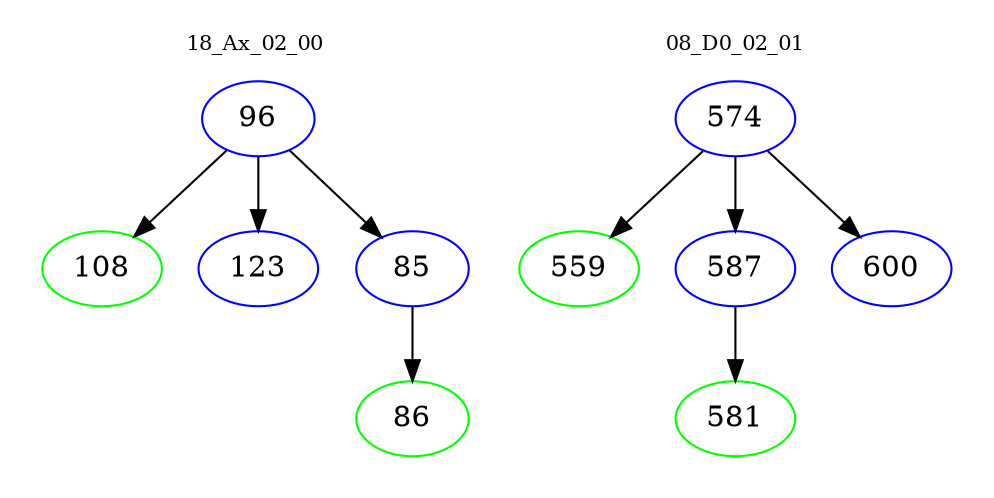 digraph{
subgraph cluster_0 {
color = white
label = "18_Ax_02_00";
fontsize=10;
T0_96 [label="96", color="blue"]
T0_96 -> T0_108 [color="black"]
T0_108 [label="108", color="green"]
T0_96 -> T0_123 [color="black"]
T0_123 [label="123", color="blue"]
T0_96 -> T0_85 [color="black"]
T0_85 [label="85", color="blue"]
T0_85 -> T0_86 [color="black"]
T0_86 [label="86", color="green"]
}
subgraph cluster_1 {
color = white
label = "08_D0_02_01";
fontsize=10;
T1_574 [label="574", color="blue"]
T1_574 -> T1_559 [color="black"]
T1_559 [label="559", color="green"]
T1_574 -> T1_587 [color="black"]
T1_587 [label="587", color="blue"]
T1_587 -> T1_581 [color="black"]
T1_581 [label="581", color="green"]
T1_574 -> T1_600 [color="black"]
T1_600 [label="600", color="blue"]
}
}
